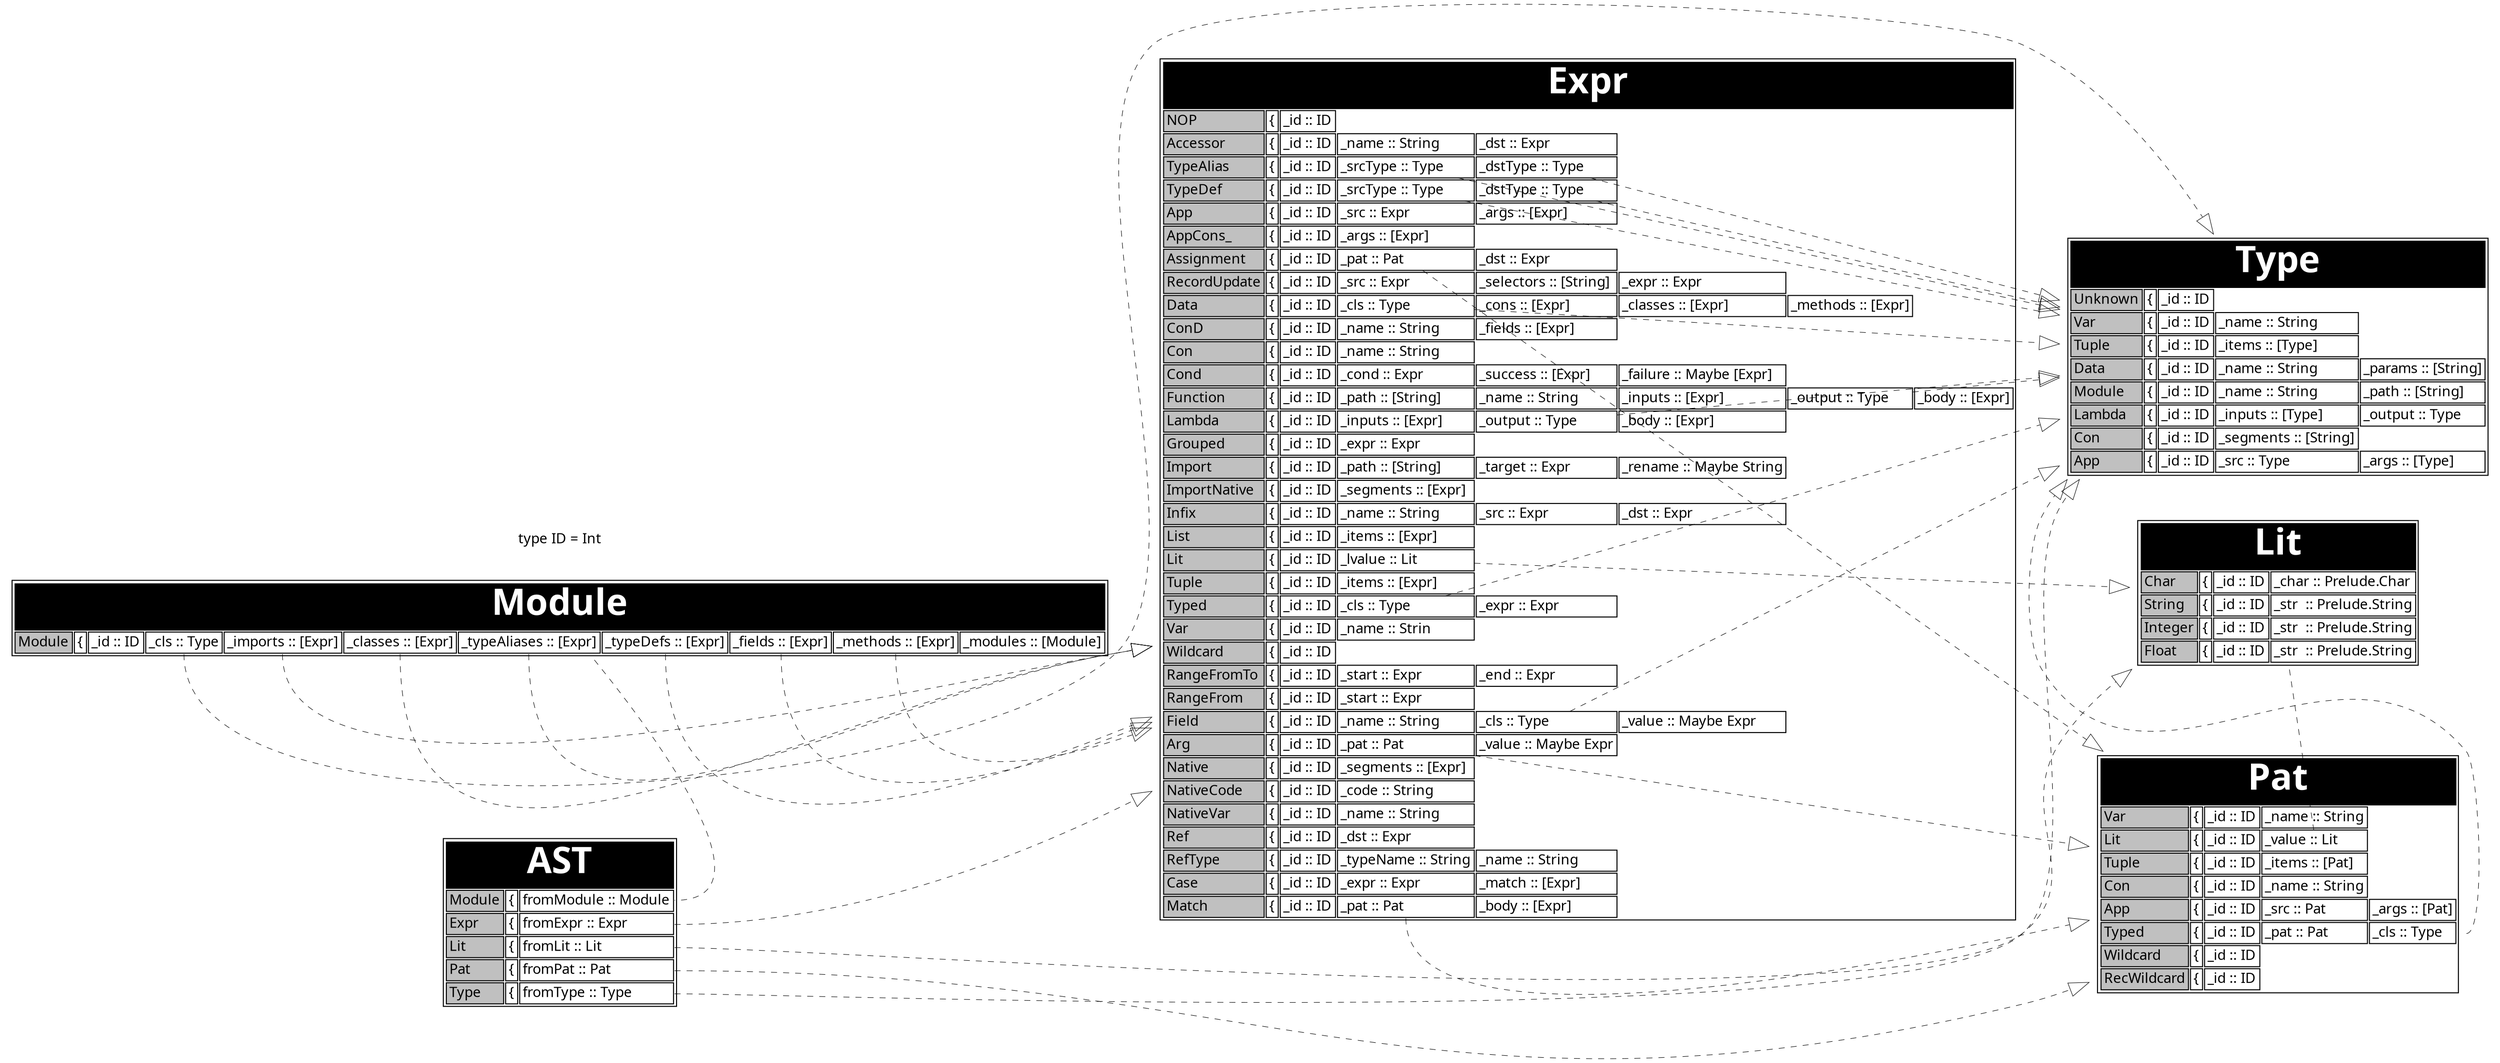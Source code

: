 digraph "G" {
    /// for fmt in png svg; do
    ///     for i in dot neato twopi circo fdp sfdp patchwork; do
    ///         # echo $fmt $i;
    ///         $i "-T$fmt" ast.dot > ${i}.$fmt &
    ///     done
    /// done
    /// 
    /// for i in dot; do
    ///     # echo $fmt $i 300 DPI;
    ///     # 7016 x 4961
    ///     $i -Tpng -Gdpi=300 -Gsize=23.38666666666666666666,16.53666666666666666666\! ast.dot > ${i}_big.png &
    ///     $i -Tsvg -Gdpi=300 -Gsize=23.38666666666666666666,16.53666666666666666666\! ast.dot > ${i}_big.svg &
    ///     $i -Tpdf -Gdpi=28                                                           ast.dot > ${i}_big.pdf &
    /// done
    /// wait

    //
    // '\n'.join(["Expr:{x} -> {y};".format(**locals()) for x, y in re.findall("<([a-zA-Z_]*)>[a-zA-Z_]* :: [[]?([a-zA-Z_]*)[]]?",  text)])

    rankdir = "LR";
    node [shape=none; fontname="Menlo-Regular" ];
    edge [penwidth=0.5; style=dashed; arrowsize=2; arrowhead="empty"];

    AST [ label = < <table>
         <tr><td ALIGN="center" bgcolor="black" colspan="3" PORT="AST"><font color="white" POINT-SIZE="36.0" FACE="Futura-Medium"><b>AST</b></font></td></tr>
         <tr><td ALIGN="left"  bgcolor="grey"><font FACE="Futura-Medium">Module</font></td> <td ALIGN="left">{</td> <td ALIGN="left" PORT="AST_Module">fromModule :: Module</td></tr>
         <tr><td ALIGN="left"  bgcolor="grey"><font FACE="Futura-Medium">Expr</font></td>   <td ALIGN="left">{</td> <td ALIGN="left" PORT="AST_Expr">fromExpr :: Expr</td></tr>
         <tr><td ALIGN="left"  bgcolor="grey"><font FACE="Futura-Medium">Lit</font></td>    <td ALIGN="left">{</td> <td ALIGN="left" PORT="AST_Lit">fromLit :: Lit</td></tr>
         <tr><td ALIGN="left"  bgcolor="grey"><font FACE="Futura-Medium">Pat</font></td>    <td ALIGN="left">{</td> <td ALIGN="left" PORT="AST_Pat">fromPat :: Pat</td></tr>
         <tr><td ALIGN="left"  bgcolor="grey"><font FACE="Futura-Medium">Type</font></td>   <td ALIGN="left">{</td> <td ALIGN="left" PORT="AST_Type">fromType :: Type</td></tr>
     </table>>
    ];
    AST:AST_Module -> Module [weight=0.1; constraint=false];
    AST:AST_Expr -> Expr;
    AST:AST_Lit -> Lit;
    AST:AST_Pat -> Pat;
    AST:AST_Type -> Type;

    Module [ label = < <table>
        <tr><td ALIGN="center" bgcolor="black" COLSPAN="11" PORT="Module"><font color="white" POINT-SIZE="36.0" FACE="Futura-Medium"><b>Module</b></font></td></tr>
        <tr>
            <td ALIGN="left" PORT="Module" bgcolor="grey"><font FACE="Futura-Medium">Module</font></td>
            <td ALIGN="left">{</td>
            <td ALIGN="left" PORT="id">_id :: ID</td>
            <td ALIGN="left" PORT="cls">_cls :: Type</td>
            <td ALIGN="left" PORT="imports">_imports :: [Expr]</td>
            <td ALIGN="left" PORT="classes">_classes :: [Expr]</td>
            <td ALIGN="left" PORT="typeAliases">_typeAliases :: [Expr]</td>
            <td ALIGN="left" PORT="typeDefs">_typeDefs :: [Expr]</td>
            <td ALIGN="left" PORT="fields">_fields :: [Expr]</td>
            <td ALIGN="left" PORT="methods">_methods :: [Expr]</td>
            <td ALIGN="left" PORT="modules">_modules :: [Module]</td>
        </tr>
     </table>>
    ];
// (for clarity)    Module:id -> ID;
    Module:cls -> Type [weight=0.1];
    Module:imports -> Expr [weight=0.1];
    Module:classes -> Expr [weight=0.1];
    Module:typeAliases -> Expr [weight=0.1];
    Module:typeDefs -> Expr [weight=0.1];
    Module:fields -> Expr [weight=0.1];
    Module:methods -> Expr [weight=0.1];
// (for clarity)    Module:modules -> Module [weight=0.1];

    ID [ label = "type ID = Int"];

    Lit [ label = < <table>
         <tr><td ALIGN="center" bgcolor="black" COLSPAN="4" PORT="Lit"><font color="white" POINT-SIZE="36.0" FACE="Futura-Medium"><b>Lit</b></font></td></tr>
         <tr><td ALIGN="left" PORT="Char" bgcolor="grey"><font FACE="Futura-Medium">Char</font></td>       <td ALIGN="left">{</td> <td ALIGN="left" PORT="Char_id">_id :: ID</td>   <td ALIGN="left" PORT="Char_char">_char :: Prelude.Char</td></tr>
         <tr><td ALIGN="left" PORT="String" bgcolor="grey"><font FACE="Futura-Medium">String</font></td>   <td ALIGN="left">{</td> <td ALIGN="left" PORT="String_id">_id :: ID</td> <td ALIGN="left" PORT="String_str">_str  :: Prelude.String</td></tr>
         <tr><td ALIGN="left" PORT="Integer" bgcolor="grey"><font FACE="Futura-Medium">Integer</font></td> <td ALIGN="left">{</td> <td ALIGN="left" PORT="Integer_id">_id :: ID</td><td ALIGN="left" PORT="Integer_str">_str  :: Prelude.String</td></tr>
         <tr><td ALIGN="left" PORT="Float" bgcolor="grey"><font FACE="Futura-Medium">Float</font></td>     <td ALIGN="left">{</td> <td ALIGN="left" PORT="Float_id">_id :: ID</td>  <td ALIGN="left" PORT="Float_str">_str  :: Prelude.String</td></tr>
     </table>>
    ];
// (for clarity)    Lit:Char_id -> ID;
// (for clarity)    Lit:String_id -> ID;
// (for clarity)    Lit:Integer_id -> ID;
// (for clarity)    Lit:Float_id -> ID;

    Pat [ label = < <table>
            <tr><td ALIGN="center" bgcolor="black" COLSPAN="5" PORT="Pat"><font color="white" POINT-SIZE="36.0" FACE="Futura-Medium"><b>Pat</b></font></td></tr>
            <tr><td ALIGN="left" PORT="Var" bgcolor="grey"><font FACE="Futura-Medium">Var</font></td>                 <td ALIGN="left">{</td> <td ALIGN="left" PORT="Var_id">_id :: ID</td>             <td ALIGN="left" PORT="Var_name">_name :: String</td></tr>
            <tr><td ALIGN="left" PORT="Lit" bgcolor="grey"><font FACE="Futura-Medium">Lit</font></td>                 <td ALIGN="left">{</td> <td ALIGN="left" PORT="Lit_id">_id :: ID</td>             <td ALIGN="left" PORT="Lit_value">_value :: Lit</td></tr>
            <tr><td ALIGN="left" PORT="Tuple" bgcolor="grey"><font FACE="Futura-Medium">Tuple</font></td>             <td ALIGN="left">{</td> <td ALIGN="left" PORT="Tuple_id">_id :: ID</td>           <td ALIGN="left" PORT="Tuple_items">_items :: [Pat]</td></tr>
            <tr><td ALIGN="left" PORT="Con" bgcolor="grey"><font FACE="Futura-Medium">Con</font></td>                 <td ALIGN="left">{</td> <td ALIGN="left" PORT="Con_id">_id :: ID</td>             <td ALIGN="left" PORT="Con_name">_name :: String</td></tr>
            <tr><td ALIGN="left" PORT="App" bgcolor="grey"><font FACE="Futura-Medium">App</font></td>                 <td ALIGN="left">{</td> <td ALIGN="left" PORT="App_id">_id :: ID</td>             <td ALIGN="left" PORT="App_src">_src :: Pat</td>              <td ALIGN="left" PORT="App_args">_args :: [Pat]</td></tr>
            <tr><td ALIGN="left" PORT="Typed" bgcolor="grey"><font FACE="Futura-Medium">Typed</font></td>             <td ALIGN="left">{</td> <td ALIGN="left" PORT="Typed_id">_id :: ID</td>           <td ALIGN="left" PORT="Typed_pat">_pat :: Pat</td>            <td ALIGN="left" PORT="Typed_cls">_cls :: Type</td></tr>
            <tr><td ALIGN="left" PORT="Wildcard" bgcolor="grey"><font FACE="Futura-Medium">Wildcard</font></td>       <td ALIGN="left">{</td> <td ALIGN="left" PORT="Wildcard_id">_id :: ID</td></tr>
            <tr><td ALIGN="left" PORT="RecWildcard" bgcolor="grey"><font FACE="Futura-Medium">RecWildcard</font></td> <td ALIGN="left">{</td> <td ALIGN="left" PORT="RecWildcard_id">_id :: ID</td></tr>
        </table>
     >
    ];
// (for clarity)    Pat:Var_id -> ID;  
// (for clarity)    Pat:Lit_id -> ID;  
// (for clarity)    Pat:Tuple_id -> ID;  
// (for clarity)    Pat:Con_id -> ID;  
// (for clarity)    Pat:App_id -> ID;  
// (for clarity)    Pat:Typed_id -> ID;  
// (for clarity)    Pat:Wildcard_id -> ID;  
// (for clarity)    Pat:RecWildcard_id -> ID;
    Pat:Lit_value -> Lit [constraint=false];
// (for clarity)    Pat:Tuple_items -> Pat;
// (for clarity)    Pat:App_src -> Pat;
// (for clarity)    Pat:Typed_pat -> Pat;
// (for clarity)    Pat:App_args -> Pat;
    Pat:Typed_cls -> Type [constraint=false];

    Expr [ shape = none; label = < <table>
         <tr><td ALIGN="center" bgcolor="black" colspan="8" PORT="Expr"><font color="white" POINT-SIZE="36.0" FACE="Futura-Medium"><b>Expr</b></font></td></tr>
         <tr><td ALIGN="left" PORT="Expr_NOP" bgcolor="grey"><font FACE="Futura-Medium">NOP</font></td>                   <td ALIGN="left">{</td> <td ALIGN="left" PORT="Expr_NOP_id">_id :: ID</td></tr>
         <tr><td ALIGN="left" PORT="Expr_Accessor" bgcolor="grey"><font FACE="Futura-Medium">Accessor</font></td>         <td ALIGN="left">{</td> <td ALIGN="left" PORT="Expr_Accessor_id">_id :: ID</td>     <td ALIGN="left" PORT="Expr_Accessor_name">_name :: String</td>                  <td ALIGN="left" PORT="Expr_Accessor_dst">_dst :: Expr</td></tr>
         <tr><td ALIGN="left" PORT="Expr_TypeAlias" bgcolor="grey"><font FACE="Futura-Medium">TypeAlias</font></td>       <td ALIGN="left">{</td> <td ALIGN="left" PORT="Expr_TypeAlias_id">_id :: ID</td>    <td ALIGN="left" PORT="Expr_TypeAlias_srcType">_srcType :: Type</td>             <td ALIGN="left" PORT="Expr_TypeAlias_dstType">_dstType :: Type</td></tr>
         <tr><td ALIGN="left" PORT="Expr_TypeDef" bgcolor="grey"><font FACE="Futura-Medium">TypeDef</font></td>           <td ALIGN="left">{</td> <td ALIGN="left" PORT="Expr_TypeDef_id">_id :: ID</td>      <td ALIGN="left" PORT="Expr_TypeDef_srcType">_srcType :: Type</td>               <td ALIGN="left" PORT="Expr_TypeDef_dstType">_dstType :: Type</td></tr>
         <tr><td ALIGN="left" PORT="Expr_App" bgcolor="grey"><font FACE="Futura-Medium">App</font></td>                   <td ALIGN="left">{</td> <td ALIGN="left" PORT="Expr_App_id">_id :: ID</td>          <td ALIGN="left" PORT="Expr_App_src">_src :: Expr</td>                           <td ALIGN="left" PORT="Expr_App_args">_args :: [Expr]</td></tr>
         <tr><td ALIGN="left" PORT="Expr_AppCons_" bgcolor="grey"><font FACE="Futura-Medium">AppCons_</font></td>         <td ALIGN="left">{</td> <td ALIGN="left" PORT="Expr_AppCons__id">_id :: ID</td>     <td ALIGN="left" PORT="Expr_AppCons__args">_args :: [Expr]</td></tr>
         <tr><td ALIGN="left" PORT="Expr_Assignment" bgcolor="grey"><font FACE="Futura-Medium">Assignment</font></td>     <td ALIGN="left">{</td> <td ALIGN="left" PORT="Expr_Assignment_id">_id :: ID</td>   <td ALIGN="left" PORT="Expr_Assignment_pat">_pat :: Pat</td>                     <td ALIGN="left" PORT="Expr_Assignment_dst">_dst :: Expr</td></tr>
         <tr><td ALIGN="left" PORT="Expr_RecordUpdate" bgcolor="grey"><font FACE="Futura-Medium">RecordUpdate</font></td> <td ALIGN="left">{</td> <td ALIGN="left" PORT="Expr_RecordUpdate_id">_id :: ID</td> <td ALIGN="left" PORT="Expr_RecordUpdate_src">_src :: Expr</td>                  <td ALIGN="left" PORT="Expr_RecordUpdate_selectors">_selectors :: [String]</td> <td ALIGN="left" PORT="Expr_RecordUpdate__expr">_expr :: Expr</td></tr>
         <tr><td ALIGN="left" PORT="Expr_Data" bgcolor="grey"><font FACE="Futura-Medium">Data</font></td>                 <td ALIGN="left">{</td> <td ALIGN="left" PORT="Expr_Data_id">_id :: ID</td>         <td ALIGN="left" PORT="Expr_Data_cls">_cls :: Type</td>                          <td ALIGN="left" PORT="Expr_Data_cons">_cons :: [Expr]</td>                     <td ALIGN="left" PORT="Expr_Data_classes">_classes :: [Expr]</td>           <td ALIGN="left" PORT="Expr_Data_methods">_methods :: [Expr]</td></tr>
         <tr><td ALIGN="left" PORT="Expr_ConD" bgcolor="grey"><font FACE="Futura-Medium">ConD</font></td>                 <td ALIGN="left">{</td> <td ALIGN="left" PORT="Expr_ConD_id">_id :: ID</td>         <td ALIGN="left" PORT="Expr_ConD_name">_name :: String</td>                      <td ALIGN="left" PORT="Expr_ConD_fields">_fields :: [Expr]</td></tr>
         <tr><td ALIGN="left" PORT="Expr_Con" bgcolor="grey"><font FACE="Futura-Medium">Con</font></td>                   <td ALIGN="left">{</td> <td ALIGN="left" PORT="Expr_Con_id">_id :: ID</td>          <td ALIGN="left" PORT="Expr_Con_name">_name :: String</td></tr>
         <tr><td ALIGN="left" PORT="Expr_Cond" bgcolor="grey"><font FACE="Futura-Medium">Cond</font></td>                 <td ALIGN="left">{</td> <td ALIGN="left" PORT="Expr_Cond_id">_id :: ID</td>         <td ALIGN="left" PORT="Expr_Cond_cond">_cond :: Expr</td>                        <td ALIGN="left" PORT="Expr_Cond_success">_success :: [Expr]</td>               <td ALIGN="left" >_failure :: Maybe [Expr]</td></tr>
         <tr><td ALIGN="left" PORT="Expr_Function" bgcolor="grey"><font FACE="Futura-Medium">Function</font></td>         <td ALIGN="left">{</td> <td ALIGN="left" PORT="Expr_Function_id">_id :: ID</td>     <td ALIGN="left" PORT="Expr_Function_path">_path :: [String]</td>                <td ALIGN="left" PORT="Expr_Function_name">_name :: String</td>                 <td ALIGN="left" >_inputs :: [Expr]</td>                                    <td ALIGN="left" PORT="Expr_Function_output">_output :: Type</td>      <td ALIGN="left" PORT="Expr_Function_body">_body :: [Expr]</td></tr>
         <tr><td ALIGN="left" PORT="Expr_Lambda" bgcolor="grey"><font FACE="Futura-Medium">Lambda</font></td>             <td ALIGN="left">{</td> <td ALIGN="left" PORT="Expr_Lambda_id">_id :: ID</td>       <td ALIGN="left" PORT="Expr_Lambda_inputs">_inputs :: [Expr]</td>                <td ALIGN="left" PORT="Expr_Lambda_output">_output :: Type</td>                 <td ALIGN="left" >_body :: [Expr]</td></tr>
         <tr><td ALIGN="left" PORT="Expr_Grouped" bgcolor="grey"><font FACE="Futura-Medium">Grouped</font></td>           <td ALIGN="left">{</td> <td ALIGN="left" PORT="Expr_Grouped_id">_id :: ID</td>      <td ALIGN="left" PORT="Expr_Grouped_expr">_expr :: Expr</td></tr>
         <tr><td ALIGN="left" PORT="Expr_Import" bgcolor="grey"><font FACE="Futura-Medium">Import</font></td>             <td ALIGN="left">{</td> <td ALIGN="left" PORT="Expr_Import_id">_id :: ID</td>       <td ALIGN="left" PORT="Expr_Import_path">_path :: [String]</td>                  <td ALIGN="left" PORT="Expr_Import_target">_target :: Expr</td>                 <td ALIGN="left" PORT="Expr_Import_rename">_rename :: Maybe String</td></tr>
         <tr><td ALIGN="left" PORT="Expr_ImportNative" bgcolor="grey"><font FACE="Futura-Medium">ImportNative</font></td> <td ALIGN="left">{</td> <td ALIGN="left" PORT="Expr_ImportNative_id">_id :: ID</td> <td ALIGN="left" PORT="Expr_ImportNative_segments">_segments :: [Expr]</td></tr>
         <tr><td ALIGN="left" PORT="Expr_Infix" bgcolor="grey"><font FACE="Futura-Medium">Infix</font></td>               <td ALIGN="left">{</td> <td ALIGN="left" PORT="Expr_Infix_id">_id :: ID</td>        <td ALIGN="left" PORT="Expr_Infix_name">_name :: String</td>                     <td ALIGN="left" PORT="Expr_Infix_src">_src :: Expr</td>                        <td ALIGN="left" PORT="Expr_Infix_dst">_dst :: Expr</td></tr>
         <tr><td ALIGN="left" PORT="Expr_List" bgcolor="grey"><font FACE="Futura-Medium">List</font></td>                 <td ALIGN="left">{</td> <td ALIGN="left" PORT="Expr_List_id">_id :: ID</td>         <td ALIGN="left" PORT="Expr_List_items">_items :: [Expr]</td></tr>
         <tr><td ALIGN="left" PORT="Expr_Lit" bgcolor="grey"><font FACE="Futura-Medium">Lit</font></td>                   <td ALIGN="left">{</td> <td ALIGN="left" PORT="Expr_Lit_id">_id :: ID</td>          <td ALIGN="left" PORT="Expr_Lit_lvalue">_lvalue :: Lit</td></tr>
         <tr><td ALIGN="left" PORT="Expr_Tuple" bgcolor="grey"><font FACE="Futura-Medium">Tuple</font></td>               <td ALIGN="left">{</td> <td ALIGN="left" PORT="Expr_Tuple_id">_id :: ID</td>        <td ALIGN="left" PORT="Expr_Tuple_items">_items :: [Expr]</td></tr>
         <tr><td ALIGN="left" PORT="Expr_Typed" bgcolor="grey"><font FACE="Futura-Medium">Typed</font></td>               <td ALIGN="left">{</td> <td ALIGN="left" PORT="Expr_Typed_id">_id :: ID</td>        <td ALIGN="left" PORT="Expr_Typed_cls">_cls :: Type</td>                         <td ALIGN="left" PORT="Expr_Typed_expr">_expr :: Expr</td></tr>
         <tr><td ALIGN="left" PORT="Expr_Var" bgcolor="grey"><font FACE="Futura-Medium">Var</font></td>                   <td ALIGN="left">{</td> <td ALIGN="left" PORT="Expr_Var_id">_id :: ID</td>          <td ALIGN="left" PORT="Expr_Var_name">_name :: Strin</td></tr>
         <tr><td ALIGN="left" PORT="Expr_Wildcard" bgcolor="grey"><font FACE="Futura-Medium">Wildcard</font></td>         <td ALIGN="left">{</td> <td ALIGN="left" PORT="Expr_Wildcard_id">_id :: ID</td></tr>
         <tr><td ALIGN="left" PORT="Expr_RangeFromTo" bgcolor="grey"><font FACE="Futura-Medium">RangeFromTo</font></td>   <td ALIGN="left">{</td> <td ALIGN="left" PORT="Expr_RangeFromTo_id">_id :: ID</td>  <td ALIGN="left" PORT="Expr_RangeFromTo_start">_start :: Expr</td>               <td ALIGN="left" PORT="Expr_RangeFromTo_end">_end :: Expr</td></tr>
         <tr><td ALIGN="left" PORT="Expr_RangeFrom" bgcolor="grey"><font FACE="Futura-Medium">RangeFrom</font></td>       <td ALIGN="left">{</td> <td ALIGN="left" PORT="Expr_RangeFrom_id">_id :: ID</td>    <td ALIGN="left" PORT="Expr_RangeFrom_start">_start :: Expr</td></tr>
         <tr><td ALIGN="left" PORT="Expr_Field" bgcolor="grey"><font FACE="Futura-Medium">Field</font></td>               <td ALIGN="left">{</td> <td ALIGN="left" PORT="Expr_Field_id">_id :: ID</td>        <td ALIGN="left" PORT="Expr_Field_name">_name :: String</td>                     <td ALIGN="left" PORT="Expr_Field_cls">_cls :: Type</td>                        <td ALIGN="left" PORT="Expr_Field_value">_value :: Maybe Expr</td></tr>
         <tr><td ALIGN="left" PORT="Expr_Arg" bgcolor="grey"><font FACE="Futura-Medium">Arg</font></td>                   <td ALIGN="left">{</td> <td ALIGN="left" PORT="Expr_Arg_id">_id :: ID</td>          <td ALIGN="left" PORT="Expr_Arg_pat">_pat :: Pat</td>                            <td ALIGN="left" PORT="Expr_Arg_value">_value :: Maybe Expr</td></tr>
         <tr><td ALIGN="left" PORT="Expr_Native" bgcolor="grey"><font FACE="Futura-Medium">Native</font></td>             <td ALIGN="left">{</td> <td ALIGN="left" PORT="Expr_Native_id">_id :: ID</td>       <td ALIGN="left" PORT="Expr_Native_segments">_segments :: [Expr]</td></tr>
         <tr><td ALIGN="left" PORT="Expr_NativeCode" bgcolor="grey"><font FACE="Futura-Medium">NativeCode</font></td>     <td ALIGN="left">{</td> <td ALIGN="left" PORT="Expr_NativeCode_id">_id :: ID</td>   <td ALIGN="left" PORT="Expr_NativeCode_code">_code :: String</td></tr>
         <tr><td ALIGN="left" PORT="Expr_NativeVar" bgcolor="grey"><font FACE="Futura-Medium">NativeVar</font></td>       <td ALIGN="left">{</td> <td ALIGN="left" PORT="Expr_NativeVar_id">_id :: ID</td>    <td ALIGN="left" PORT="Expr_NativeVar_name">_name :: String</td></tr>
         <tr><td ALIGN="left" PORT="Expr_Ref" bgcolor="grey"><font FACE="Futura-Medium">Ref</font></td>                   <td ALIGN="left">{</td> <td ALIGN="left" PORT="Expr_Ref_id">_id :: ID</td>          <td ALIGN="left" PORT="Expr_Ref_dst">_dst :: Expr</td></tr>
         <tr><td ALIGN="left" PORT="Expr_RefType" bgcolor="grey"><font FACE="Futura-Medium">RefType</font></td>           <td ALIGN="left">{</td> <td ALIGN="left" PORT="Expr_RefType_id">_id :: ID</td>      <td ALIGN="left" PORT="Expr_RefType_typeName">_typeName :: String</td>           <td ALIGN="left" PORT="Expr_RefType_name">_name :: String</td></tr>
         <tr><td ALIGN="left" PORT="Expr_Case" bgcolor="grey"><font FACE="Futura-Medium">Case</font></td>                 <td ALIGN="left">{</td> <td ALIGN="left" PORT="Expr_Case_id">_id :: ID</td>         <td ALIGN="left" PORT="Expr_Case_expr">_expr :: Expr</td>                        <td ALIGN="left" PORT="Expr_Case_match">_match :: [Expr]</td></tr>
         <tr><td ALIGN="left" PORT="Expr_Match" bgcolor="grey"><font FACE="Futura-Medium">Match</font></td>               <td ALIGN="left">{</td> <td ALIGN="left" PORT="Expr_Match_id">_id :: ID</td>        <td ALIGN="left" PORT="Expr_Match_pat">_pat :: Pat</td>                          <td ALIGN="left" PORT="Expr_Match_body">_body :: [Expr]</td></tr>
     </table>>
    ];
// (for clarity)    Expr:Expr_NOP_id -> ID;
// (for clarity)    Expr:Expr_Accessor_id -> ID;
// (for clarity)    Expr:Expr_Accessor_dst -> Expr;
// (for clarity)    Expr:Expr_TypeAlias_id -> ID;
    Expr:Expr_TypeAlias_srcType -> Type;
    Expr:Expr_TypeAlias_dstType -> Type;
// (for clarity)    Expr:Expr_TypeDef_id -> ID;
    Expr:Expr_TypeDef_srcType -> Type;
    Expr:Expr_TypeDef_dstType -> Type;
// (for clarity)    Expr:Expr_App_id -> ID;
// (for clarity)    Expr:Expr_App_src -> Expr;
// (for clarity)    Expr:Expr_App_args -> Expr;
// (for clarity)    Expr:Expr_AppCons__id -> ID;
// (for clarity)    Expr:Expr_AppCons__args -> Expr;
// (for clarity)    Expr:Expr_Assignment_id -> ID;
    Expr:Expr_Assignment_pat -> Pat;
// (for clarity)    Expr:Expr_Assignment_dst -> Expr;
// (for clarity)    Expr:Expr_RecordUpdate_id -> ID;
// (for clarity)    Expr:Expr_RecordUpdate_src -> Expr;
// (for clarity)    Expr:Expr_RecordUpdate__expr -> Expr;
// (for clarity)    Expr:Expr_Data_id -> ID;
    Expr:Expr_Data_cls -> Type;
// (for clarity)    Expr:Expr_Data_cons -> Expr;
// (for clarity)    Expr:Expr_Data_classes -> Expr;
// (for clarity)    Expr:Expr_Data_methods -> Expr;
// (for clarity)    Expr:Expr_ConD_id -> ID;
// (for clarity)    Expr:Expr_ConD_fields -> Expr;
// (for clarity)    Expr:Expr_Con_id -> ID;
// (for clarity)    Expr:Expr_Cond_id -> ID;
// (for clarity)    Expr:Expr_Cond_cond -> Expr;
// (for clarity)    Expr:Expr_Cond_success -> Expr;
// (for clarity)    Expr:Expr_Function_id -> ID;
    Expr:Expr_Function_output -> Type;
// (for clarity)    Expr:Expr_Function_body -> Expr;
// (for clarity)    Expr:Expr_Lambda_id -> ID;
// (for clarity)    Expr:Expr_Lambda_inputs -> Expr;
    Expr:Expr_Lambda_output -> Type;
// (for clarity)    Expr:Expr_Grouped_id -> ID;
// (for clarity)    Expr:Expr_Grouped_expr -> Expr;
// (for clarity)    Expr:Expr_Import_id -> ID;
// (for clarity)    Expr:Expr_Import_target -> Expr;
// (for clarity)    Expr:Expr_Import_rename -> String;
// (for clarity)    Expr:Expr_ImportNative_id -> ID;
// (for clarity)    Expr:Expr_ImportNative_segments -> Expr;
// (for clarity)    Expr:Expr_Infix_id -> ID;
// (for clarity)    Expr:Expr_Infix_src -> Expr;
// (for clarity)    Expr:Expr_Infix_dst -> Expr;
// (for clarity)    Expr:Expr_List_id -> ID;
// (for clarity)    Expr:Expr_List_items -> Expr;
// (for clarity)    Expr:Expr_Lit_id -> ID;
    Expr:Expr_Lit_lvalue -> Lit;
// (for clarity)    Expr:Expr_Tuple_id -> ID;
// (for clarity)    Expr:Expr_Tuple_items -> Expr;
// (for clarity)    Expr:Expr_Typed_id -> ID;
    Expr:Expr_Typed_cls -> Type;
// (for clarity)    Expr:Expr_Typed_expr -> Expr;
// (for clarity)    Expr:Expr_Var_id -> ID;
// (for clarity)    Expr:Expr_Wildcard_id -> ID;
// (for clarity)    Expr:Expr_RangeFromTo_id -> ID;
// (for clarity)    Expr:Expr_RangeFromTo_start -> Expr;
// (for clarity)    Expr:Expr_RangeFromTo_end -> Expr;
// (for clarity)    Expr:Expr_RangeFrom_id -> ID;
// (for clarity)    Expr:Expr_RangeFrom_start -> Expr;
// (for clarity)    Expr:Expr_Field_id -> ID;
    Expr:Expr_Field_cls -> Type;
// (for clarity)    Expr:Expr_Field_value -> Expr;
// (for clarity)    Expr:Expr_Arg_id -> ID;
    Expr:Expr_Arg_pat -> Pat;
// (for clarity)    Expr:Expr_Arg_value -> Expr;
// (for clarity)    Expr:Expr_Native_id -> ID;
// (for clarity)    Expr:Expr_Native_segments -> Expr;
// (for clarity)    Expr:Expr_NativeCode_id -> ID;
// (for clarity)    Expr:Expr_NativeVar_id -> ID;
// (for clarity)    Expr:Expr_Ref_id -> ID;
// (for clarity)    Expr:Expr_Ref_dst -> Expr;
// (for clarity)    Expr:Expr_RefType_id -> ID;
// (for clarity)    Expr:Expr_Case_id -> ID;
// (for clarity)    Expr:Expr_Case_expr -> Expr;
// (for clarity)    Expr:Expr_Case_match -> Expr;
// (for clarity)    Expr:Expr_Match_id -> ID;
    Expr:Expr_Match_pat -> Pat;
// (for clarity)    Expr:Expr_Match_body -> Expr;

    Type [ label = < <table>
     <tr><td ALIGN="center" bgcolor="black" COLSPAN="5"><font color="white" POINT-SIZE="36.0" FACE="Futura-Medium"><b>Type</b></font></td></tr>
     <tr><td ALIGN="left" PORT="Type_Unknown" bgcolor="grey"><font FACE="Futura-Medium">Unknown</font></td> <td ALIGN="left">{</td> <td ALIGN="left" PORT="Type_Unknown_id">_id :: ID</td></tr>
     <tr><td ALIGN="left" PORT="Type_Var" bgcolor="grey"><font FACE="Futura-Medium">Var</font></td>         <td ALIGN="left">{</td> <td ALIGN="left" PORT="Type_Var_id">_id :: ID</td>         <td ALIGN="left" PORT="Type_Var_name">_name :: String</td></tr>
     <tr><td ALIGN="left" PORT="Type_Tuple" bgcolor="grey"><font FACE="Futura-Medium">Tuple</font></td>     <td ALIGN="left">{</td> <td ALIGN="left" PORT="Type_Tuple_id">_id :: ID</td>       <td ALIGN="left" PORT="Type_Tuple_items">_items :: [Type]</td></tr>
     <tr><td ALIGN="left" PORT="Type_Data" bgcolor="grey"><font FACE="Futura-Medium">Data</font></td>       <td ALIGN="left">{</td> <td ALIGN="left" PORT="Type_Data_id">_id :: ID</td>        <td ALIGN="left" PORT="Type_Data_name">_name :: String</td>               <td ALIGN="left" PORT="Type_Data_params">_params :: [String]</td></tr>
     <tr><td ALIGN="left" PORT="Type_Module" bgcolor="grey"><font FACE="Futura-Medium">Module</font></td>   <td ALIGN="left">{</td> <td ALIGN="left" PORT="Type_Module_id">_id :: ID</td>      <td ALIGN="left" PORT="Type_Module_name">_name :: String</td>             <td ALIGN="left" PORT="Type_Module_path">_path :: [String]</td></tr>
     <tr><td ALIGN="left" PORT="Type_Lambda" bgcolor="grey"><font FACE="Futura-Medium">Lambda</font></td>   <td ALIGN="left">{</td> <td ALIGN="left" PORT="Type_Lambda_id">_id :: ID</td>      <td ALIGN="left" PORT="Type_Lambda_inputs">_inputs :: [Type]</td>         <td ALIGN="left" PORT="Type_Lambda_output">_output :: Type</td></tr>
     <tr><td ALIGN="left" PORT="Type_Con" bgcolor="grey"><font FACE="Futura-Medium">Con</font></td>         <td ALIGN="left">{</td> <td ALIGN="left" PORT="Type_Con_id">_id :: ID</td>         <td ALIGN="left" PORT="Type_Con_segments">_segments :: [String]</td></tr>
     <tr><td ALIGN="left" PORT="Type_App" bgcolor="grey"><font FACE="Futura-Medium">App</font></td>         <td ALIGN="left">{</td> <td ALIGN="left" PORT="Type_App_id">_id :: ID</td>         <td ALIGN="left" PORT="Type_App_src">_src :: Type</td>                    <td ALIGN="left" PORT="Type_App_args">_args :: [Type]</td></tr>
     </table>>
    ];
// (for clarity)    Type:Type_Unknown_id -> ID;
// (for clarity)    Type:Type_Var_id -> ID;
// (for clarity)    Type:Type_Tuple_id -> ID;
// (for clarity)    Type:Type_Tuple_items -> Type;
// (for clarity)    Type:Type_Data_id -> ID;
// (for clarity)    Type:Type_Module_id -> ID;
// (for clarity)    Type:Type_Lambda_id -> ID;
// (for clarity)    Type:Type_Lambda_inputs -> Type;
// (for clarity)    Type:Type_Lambda_output -> Type;
// (for clarity)    Type:Type_Con_id -> ID;
// (for clarity)    Type:Type_App_id -> ID;
// (for clarity)    Type:Type_App_src -> Type;
}
